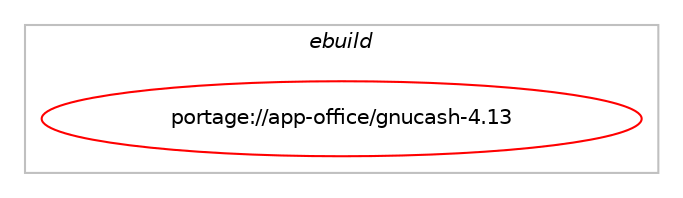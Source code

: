 digraph prolog {

# *************
# Graph options
# *************

newrank=true;
concentrate=true;
compound=true;
graph [rankdir=LR,fontname=Helvetica,fontsize=10,ranksep=1.5];#, ranksep=2.5, nodesep=0.2];
edge  [arrowhead=vee];
node  [fontname=Helvetica,fontsize=10];

# **********
# The ebuild
# **********

subgraph cluster_leftcol {
color=gray;
label=<<i>ebuild</i>>;
id [label="portage://app-office/gnucash-4.13", color=red, width=4, href="../app-office/gnucash-4.13.svg"];
}

# ****************
# The dependencies
# ****************

subgraph cluster_midcol {
color=gray;
label=<<i>dependencies</i>>;
subgraph cluster_compile {
fillcolor="#eeeeee";
style=filled;
label=<<i>compile</i>>;
# *** BEGIN UNKNOWN DEPENDENCY TYPE (TODO) ***
# id -> equal(use_conditional_group(positive,aqbanking,portage://app-office/gnucash-4.13,[package_dependency(portage://app-office/gnucash-4.13,install,no,net-libs,aqbanking,greaterequal,[6,,,6],[],[use(optenable(ofx),none)]),package_dependency(portage://app-office/gnucash-4.13,install,no,sys-libs,gwenhywfar,greaterequal,[4.20.0,,,4.20.0],any_same_slot,[]),use_conditional_group(positive,smartcard,portage://app-office/gnucash-4.13,[package_dependency(portage://app-office/gnucash-4.13,install,no,sys-libs,libchipcard,none,[,,],[],[])])]))
# *** END UNKNOWN DEPENDENCY TYPE (TODO) ***

# *** BEGIN UNKNOWN DEPENDENCY TYPE (TODO) ***
# id -> equal(use_conditional_group(positive,gui,portage://app-office/gnucash-4.13,[package_dependency(portage://app-office/gnucash-4.13,install,no,x11-libs,gtk+,greaterequal,[3.22.30,,,3.22.30],[slot(3)],[]),package_dependency(portage://app-office/gnucash-4.13,install,no,gnome-base,dconf,none,[,,],[],[]),package_dependency(portage://app-office/gnucash-4.13,install,no,net-libs,webkit-gtk,none,[,,],[slot(4.1),equal],[]),use_conditional_group(positive,aqbanking,portage://app-office/gnucash-4.13,[package_dependency(portage://app-office/gnucash-4.13,install,no,sys-libs,gwenhywfar,none,[,,],any_same_slot,[use(enable(gtk),none)])])]))
# *** END UNKNOWN DEPENDENCY TYPE (TODO) ***

# *** BEGIN UNKNOWN DEPENDENCY TYPE (TODO) ***
# id -> equal(use_conditional_group(positive,keyring,portage://app-office/gnucash-4.13,[package_dependency(portage://app-office/gnucash-4.13,install,no,app-crypt,libsecret,greaterequal,[0.18,,,0.18],[],[])]))
# *** END UNKNOWN DEPENDENCY TYPE (TODO) ***

# *** BEGIN UNKNOWN DEPENDENCY TYPE (TODO) ***
# id -> equal(use_conditional_group(positive,mysql,portage://app-office/gnucash-4.13,[package_dependency(portage://app-office/gnucash-4.13,install,no,dev-db,libdbi,none,[,,],[],[]),package_dependency(portage://app-office/gnucash-4.13,install,no,dev-db,libdbi-drivers,none,[,,],[],[use(enable(mysql),none)])]))
# *** END UNKNOWN DEPENDENCY TYPE (TODO) ***

# *** BEGIN UNKNOWN DEPENDENCY TYPE (TODO) ***
# id -> equal(use_conditional_group(positive,ofx,portage://app-office/gnucash-4.13,[package_dependency(portage://app-office/gnucash-4.13,install,no,dev-libs,libofx,greaterequal,[0.9.12,,,0.9.12],any_same_slot,[])]))
# *** END UNKNOWN DEPENDENCY TYPE (TODO) ***

# *** BEGIN UNKNOWN DEPENDENCY TYPE (TODO) ***
# id -> equal(use_conditional_group(positive,postgres,portage://app-office/gnucash-4.13,[package_dependency(portage://app-office/gnucash-4.13,install,no,dev-db,libdbi,none,[,,],[],[]),package_dependency(portage://app-office/gnucash-4.13,install,no,dev-db,libdbi-drivers,none,[,,],[],[use(enable(postgres),none)])]))
# *** END UNKNOWN DEPENDENCY TYPE (TODO) ***

# *** BEGIN UNKNOWN DEPENDENCY TYPE (TODO) ***
# id -> equal(use_conditional_group(positive,python,portage://app-office/gnucash-4.13,[use_conditional_group(positive,python_single_target_python3_10,portage://app-office/gnucash-4.13,[package_dependency(portage://app-office/gnucash-4.13,install,no,dev-lang,python,none,[,,],[slot(3.10)],[])]),use_conditional_group(positive,python_single_target_python3_11,portage://app-office/gnucash-4.13,[package_dependency(portage://app-office/gnucash-4.13,install,no,dev-lang,python,none,[,,],[slot(3.11)],[])]),use_conditional_group(positive,python_single_target_python3_10,portage://app-office/gnucash-4.13,[package_dependency(portage://app-office/gnucash-4.13,install,no,dev-python,pygobject,none,[,,],[],[use(enable(python_targets_python3_10),negative)])]),use_conditional_group(positive,python_single_target_python3_11,portage://app-office/gnucash-4.13,[package_dependency(portage://app-office/gnucash-4.13,install,no,dev-python,pygobject,none,[,,],[],[use(enable(python_targets_python3_11),negative)])])]))
# *** END UNKNOWN DEPENDENCY TYPE (TODO) ***

# *** BEGIN UNKNOWN DEPENDENCY TYPE (TODO) ***
# id -> equal(use_conditional_group(positive,quotes,portage://app-office/gnucash-4.13,[package_dependency(portage://app-office/gnucash-4.13,install,no,dev-perl,Finance-Quote,greaterequal,[1.11,,,1.11],[],[]),package_dependency(portage://app-office/gnucash-4.13,install,no,dev-perl,Date-Manip,none,[,,],[],[]),package_dependency(portage://app-office/gnucash-4.13,install,no,dev-perl,HTML-TableExtract,none,[,,],[],[])]))
# *** END UNKNOWN DEPENDENCY TYPE (TODO) ***

# *** BEGIN UNKNOWN DEPENDENCY TYPE (TODO) ***
# id -> equal(use_conditional_group(positive,sqlite,portage://app-office/gnucash-4.13,[package_dependency(portage://app-office/gnucash-4.13,install,no,dev-db,libdbi,none,[,,],[],[]),package_dependency(portage://app-office/gnucash-4.13,install,no,dev-db,libdbi-drivers,none,[,,],[],[use(enable(sqlite),none)])]))
# *** END UNKNOWN DEPENDENCY TYPE (TODO) ***

# *** BEGIN UNKNOWN DEPENDENCY TYPE (TODO) ***
# id -> equal(package_dependency(portage://app-office/gnucash-4.13,install,no,dev-build,libtool,none,[,,],[],[]))
# *** END UNKNOWN DEPENDENCY TYPE (TODO) ***

# *** BEGIN UNKNOWN DEPENDENCY TYPE (TODO) ***
# id -> equal(package_dependency(portage://app-office/gnucash-4.13,install,no,dev-cpp,gtest,greaterequal,[1.8.0,,,1.8.0],[],[]))
# *** END UNKNOWN DEPENDENCY TYPE (TODO) ***

# *** BEGIN UNKNOWN DEPENDENCY TYPE (TODO) ***
# id -> equal(package_dependency(portage://app-office/gnucash-4.13,install,no,dev-lang,perl,none,[,,],[],[]))
# *** END UNKNOWN DEPENDENCY TYPE (TODO) ***

# *** BEGIN UNKNOWN DEPENDENCY TYPE (TODO) ***
# id -> equal(package_dependency(portage://app-office/gnucash-4.13,install,no,dev-libs,boost,none,[,,],any_same_slot,[use(enable(icu),none),use(enable(nls),none)]))
# *** END UNKNOWN DEPENDENCY TYPE (TODO) ***

# *** BEGIN UNKNOWN DEPENDENCY TYPE (TODO) ***
# id -> equal(package_dependency(portage://app-office/gnucash-4.13,install,no,dev-libs,glib,greaterequal,[2.56.1,,,2.56.1],[slot(2)],[]))
# *** END UNKNOWN DEPENDENCY TYPE (TODO) ***

# *** BEGIN UNKNOWN DEPENDENCY TYPE (TODO) ***
# id -> equal(package_dependency(portage://app-office/gnucash-4.13,install,no,dev-libs,icu,none,[,,],any_same_slot,[]))
# *** END UNKNOWN DEPENDENCY TYPE (TODO) ***

# *** BEGIN UNKNOWN DEPENDENCY TYPE (TODO) ***
# id -> equal(package_dependency(portage://app-office/gnucash-4.13,install,no,dev-libs,libxml2,none,[,,],[slot(2)],[]))
# *** END UNKNOWN DEPENDENCY TYPE (TODO) ***

# *** BEGIN UNKNOWN DEPENDENCY TYPE (TODO) ***
# id -> equal(package_dependency(portage://app-office/gnucash-4.13,install,no,dev-libs,libxslt,none,[,,],[],[]))
# *** END UNKNOWN DEPENDENCY TYPE (TODO) ***

# *** BEGIN UNKNOWN DEPENDENCY TYPE (TODO) ***
# id -> equal(package_dependency(portage://app-office/gnucash-4.13,install,no,dev-perl,XML-Parser,none,[,,],[],[]))
# *** END UNKNOWN DEPENDENCY TYPE (TODO) ***

# *** BEGIN UNKNOWN DEPENDENCY TYPE (TODO) ***
# id -> equal(package_dependency(portage://app-office/gnucash-4.13,install,no,dev-scheme,guile,greaterequal,[2.2.0,,,2.2.0],any_same_slot,[use(enable(regex),none)]))
# *** END UNKNOWN DEPENDENCY TYPE (TODO) ***

# *** BEGIN UNKNOWN DEPENDENCY TYPE (TODO) ***
# id -> equal(package_dependency(portage://app-office/gnucash-4.13,install,no,sys-devel,gettext,greaterequal,[0.20,,,0.20],[],[]))
# *** END UNKNOWN DEPENDENCY TYPE (TODO) ***

# *** BEGIN UNKNOWN DEPENDENCY TYPE (TODO) ***
# id -> equal(package_dependency(portage://app-office/gnucash-4.13,install,no,sys-libs,zlib,greaterequal,[1.1.4,,,1.1.4],[],[]))
# *** END UNKNOWN DEPENDENCY TYPE (TODO) ***

}
subgraph cluster_compileandrun {
fillcolor="#eeeeee";
style=filled;
label=<<i>compile and run</i>>;
}
subgraph cluster_run {
fillcolor="#eeeeee";
style=filled;
label=<<i>run</i>>;
# *** BEGIN UNKNOWN DEPENDENCY TYPE (TODO) ***
# id -> equal(use_conditional_group(positive,aqbanking,portage://app-office/gnucash-4.13,[package_dependency(portage://app-office/gnucash-4.13,run,no,net-libs,aqbanking,greaterequal,[6,,,6],[],[use(optenable(ofx),none)]),package_dependency(portage://app-office/gnucash-4.13,run,no,sys-libs,gwenhywfar,greaterequal,[4.20.0,,,4.20.0],any_same_slot,[]),use_conditional_group(positive,smartcard,portage://app-office/gnucash-4.13,[package_dependency(portage://app-office/gnucash-4.13,run,no,sys-libs,libchipcard,none,[,,],[],[])])]))
# *** END UNKNOWN DEPENDENCY TYPE (TODO) ***

# *** BEGIN UNKNOWN DEPENDENCY TYPE (TODO) ***
# id -> equal(use_conditional_group(positive,gui,portage://app-office/gnucash-4.13,[package_dependency(portage://app-office/gnucash-4.13,run,no,x11-libs,gtk+,greaterequal,[3.22.30,,,3.22.30],[slot(3)],[]),package_dependency(portage://app-office/gnucash-4.13,run,no,gnome-base,dconf,none,[,,],[],[]),package_dependency(portage://app-office/gnucash-4.13,run,no,net-libs,webkit-gtk,none,[,,],[slot(4.1),equal],[]),use_conditional_group(positive,aqbanking,portage://app-office/gnucash-4.13,[package_dependency(portage://app-office/gnucash-4.13,run,no,sys-libs,gwenhywfar,none,[,,],any_same_slot,[use(enable(gtk),none)])])]))
# *** END UNKNOWN DEPENDENCY TYPE (TODO) ***

# *** BEGIN UNKNOWN DEPENDENCY TYPE (TODO) ***
# id -> equal(use_conditional_group(positive,keyring,portage://app-office/gnucash-4.13,[package_dependency(portage://app-office/gnucash-4.13,run,no,app-crypt,libsecret,greaterequal,[0.18,,,0.18],[],[])]))
# *** END UNKNOWN DEPENDENCY TYPE (TODO) ***

# *** BEGIN UNKNOWN DEPENDENCY TYPE (TODO) ***
# id -> equal(use_conditional_group(positive,mysql,portage://app-office/gnucash-4.13,[package_dependency(portage://app-office/gnucash-4.13,run,no,dev-db,libdbi,none,[,,],[],[]),package_dependency(portage://app-office/gnucash-4.13,run,no,dev-db,libdbi-drivers,none,[,,],[],[use(enable(mysql),none)])]))
# *** END UNKNOWN DEPENDENCY TYPE (TODO) ***

# *** BEGIN UNKNOWN DEPENDENCY TYPE (TODO) ***
# id -> equal(use_conditional_group(positive,ofx,portage://app-office/gnucash-4.13,[package_dependency(portage://app-office/gnucash-4.13,run,no,dev-libs,libofx,greaterequal,[0.9.12,,,0.9.12],any_same_slot,[])]))
# *** END UNKNOWN DEPENDENCY TYPE (TODO) ***

# *** BEGIN UNKNOWN DEPENDENCY TYPE (TODO) ***
# id -> equal(use_conditional_group(positive,postgres,portage://app-office/gnucash-4.13,[package_dependency(portage://app-office/gnucash-4.13,run,no,dev-db,libdbi,none,[,,],[],[]),package_dependency(portage://app-office/gnucash-4.13,run,no,dev-db,libdbi-drivers,none,[,,],[],[use(enable(postgres),none)])]))
# *** END UNKNOWN DEPENDENCY TYPE (TODO) ***

# *** BEGIN UNKNOWN DEPENDENCY TYPE (TODO) ***
# id -> equal(use_conditional_group(positive,python,portage://app-office/gnucash-4.13,[use_conditional_group(positive,python_single_target_python3_10,portage://app-office/gnucash-4.13,[package_dependency(portage://app-office/gnucash-4.13,run,no,dev-lang,python,none,[,,],[slot(3.10)],[])]),use_conditional_group(positive,python_single_target_python3_11,portage://app-office/gnucash-4.13,[package_dependency(portage://app-office/gnucash-4.13,run,no,dev-lang,python,none,[,,],[slot(3.11)],[])]),use_conditional_group(positive,python_single_target_python3_10,portage://app-office/gnucash-4.13,[package_dependency(portage://app-office/gnucash-4.13,run,no,dev-python,pygobject,none,[,,],[],[use(enable(python_targets_python3_10),negative)])]),use_conditional_group(positive,python_single_target_python3_11,portage://app-office/gnucash-4.13,[package_dependency(portage://app-office/gnucash-4.13,run,no,dev-python,pygobject,none,[,,],[],[use(enable(python_targets_python3_11),negative)])])]))
# *** END UNKNOWN DEPENDENCY TYPE (TODO) ***

# *** BEGIN UNKNOWN DEPENDENCY TYPE (TODO) ***
# id -> equal(use_conditional_group(positive,quotes,portage://app-office/gnucash-4.13,[package_dependency(portage://app-office/gnucash-4.13,run,no,dev-perl,Finance-Quote,greaterequal,[1.11,,,1.11],[],[]),package_dependency(portage://app-office/gnucash-4.13,run,no,dev-perl,Date-Manip,none,[,,],[],[]),package_dependency(portage://app-office/gnucash-4.13,run,no,dev-perl,HTML-TableExtract,none,[,,],[],[])]))
# *** END UNKNOWN DEPENDENCY TYPE (TODO) ***

# *** BEGIN UNKNOWN DEPENDENCY TYPE (TODO) ***
# id -> equal(use_conditional_group(positive,sqlite,portage://app-office/gnucash-4.13,[package_dependency(portage://app-office/gnucash-4.13,run,no,dev-db,libdbi,none,[,,],[],[]),package_dependency(portage://app-office/gnucash-4.13,run,no,dev-db,libdbi-drivers,none,[,,],[],[use(enable(sqlite),none)])]))
# *** END UNKNOWN DEPENDENCY TYPE (TODO) ***

# *** BEGIN UNKNOWN DEPENDENCY TYPE (TODO) ***
# id -> equal(package_dependency(portage://app-office/gnucash-4.13,run,no,dev-libs,boost,none,[,,],any_same_slot,[use(enable(icu),none),use(enable(nls),none)]))
# *** END UNKNOWN DEPENDENCY TYPE (TODO) ***

# *** BEGIN UNKNOWN DEPENDENCY TYPE (TODO) ***
# id -> equal(package_dependency(portage://app-office/gnucash-4.13,run,no,dev-libs,glib,greaterequal,[2.56.1,,,2.56.1],[slot(2)],[]))
# *** END UNKNOWN DEPENDENCY TYPE (TODO) ***

# *** BEGIN UNKNOWN DEPENDENCY TYPE (TODO) ***
# id -> equal(package_dependency(portage://app-office/gnucash-4.13,run,no,dev-libs,icu,none,[,,],any_same_slot,[]))
# *** END UNKNOWN DEPENDENCY TYPE (TODO) ***

# *** BEGIN UNKNOWN DEPENDENCY TYPE (TODO) ***
# id -> equal(package_dependency(portage://app-office/gnucash-4.13,run,no,dev-libs,libxml2,none,[,,],[slot(2)],[]))
# *** END UNKNOWN DEPENDENCY TYPE (TODO) ***

# *** BEGIN UNKNOWN DEPENDENCY TYPE (TODO) ***
# id -> equal(package_dependency(portage://app-office/gnucash-4.13,run,no,dev-libs,libxslt,none,[,,],[],[]))
# *** END UNKNOWN DEPENDENCY TYPE (TODO) ***

# *** BEGIN UNKNOWN DEPENDENCY TYPE (TODO) ***
# id -> equal(package_dependency(portage://app-office/gnucash-4.13,run,no,dev-scheme,guile,greaterequal,[2.2.0,,,2.2.0],any_same_slot,[use(enable(regex),none)]))
# *** END UNKNOWN DEPENDENCY TYPE (TODO) ***

# *** BEGIN UNKNOWN DEPENDENCY TYPE (TODO) ***
# id -> equal(package_dependency(portage://app-office/gnucash-4.13,run,no,sys-libs,zlib,greaterequal,[1.1.4,,,1.1.4],[],[]))
# *** END UNKNOWN DEPENDENCY TYPE (TODO) ***

}
}

# **************
# The candidates
# **************

subgraph cluster_choices {
rank=same;
color=gray;
label=<<i>candidates</i>>;

}

}
